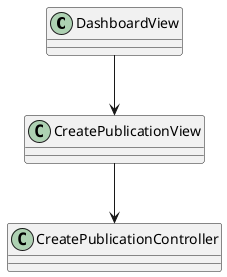 @startuml

class DashboardView
class CreatePublicationView
class CreatePublicationController

DashboardView --> CreatePublicationView
CreatePublicationView --> CreatePublicationController

@enduml